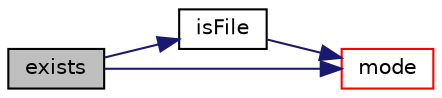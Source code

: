 digraph "exists"
{
  bgcolor="transparent";
  edge [fontname="Helvetica",fontsize="10",labelfontname="Helvetica",labelfontsize="10"];
  node [fontname="Helvetica",fontsize="10",shape=record];
  rankdir="LR";
  Node1 [label="exists",height=0.2,width=0.4,color="black", fillcolor="grey75", style="filled", fontcolor="black"];
  Node1 -> Node2 [color="midnightblue",fontsize="10",style="solid",fontname="Helvetica"];
  Node2 [label="isFile",height=0.2,width=0.4,color="black",URL="$a10909.html#a1cf13d004cf482571af182540a8d1526",tooltip="Does the name exist as a FILE in the file system? "];
  Node2 -> Node3 [color="midnightblue",fontsize="10",style="solid",fontname="Helvetica"];
  Node3 [label="mode",height=0.2,width=0.4,color="red",URL="$a10909.html#a7c482c9f0ea60317169ee39f62f670d4",tooltip="Return the file mode. "];
  Node1 -> Node3 [color="midnightblue",fontsize="10",style="solid",fontname="Helvetica"];
}
